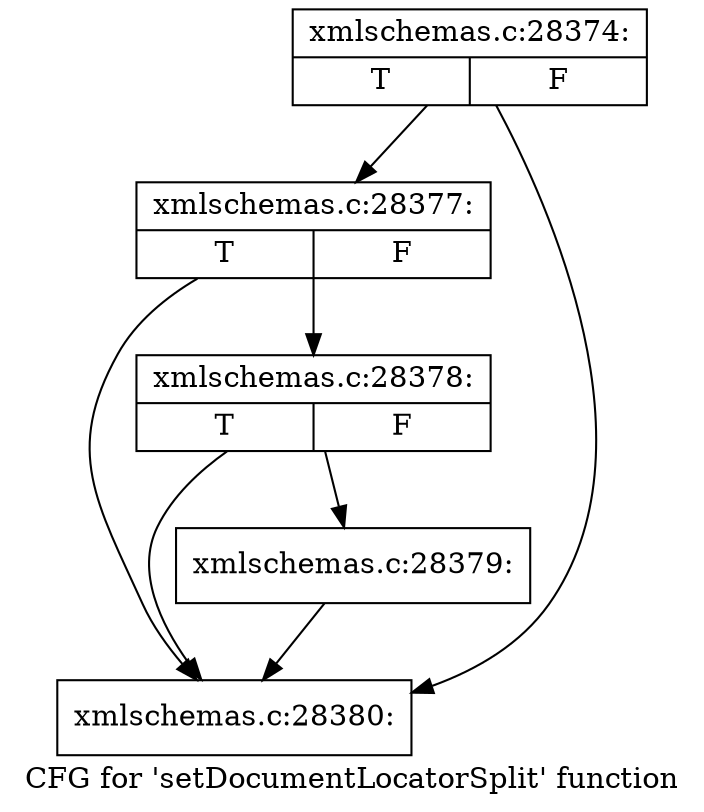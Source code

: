 digraph "CFG for 'setDocumentLocatorSplit' function" {
	label="CFG for 'setDocumentLocatorSplit' function";

	Node0x56c3310 [shape=record,label="{xmlschemas.c:28374:|{<s0>T|<s1>F}}"];
	Node0x56c3310 -> Node0x56c6760;
	Node0x56c3310 -> Node0x56c6690;
	Node0x56c6760 [shape=record,label="{xmlschemas.c:28377:|{<s0>T|<s1>F}}"];
	Node0x56c6760 -> Node0x56c66e0;
	Node0x56c6760 -> Node0x56c6690;
	Node0x56c66e0 [shape=record,label="{xmlschemas.c:28378:|{<s0>T|<s1>F}}"];
	Node0x56c66e0 -> Node0x56c6640;
	Node0x56c66e0 -> Node0x56c6690;
	Node0x56c6640 [shape=record,label="{xmlschemas.c:28379:}"];
	Node0x56c6640 -> Node0x56c6690;
	Node0x56c6690 [shape=record,label="{xmlschemas.c:28380:}"];
}
